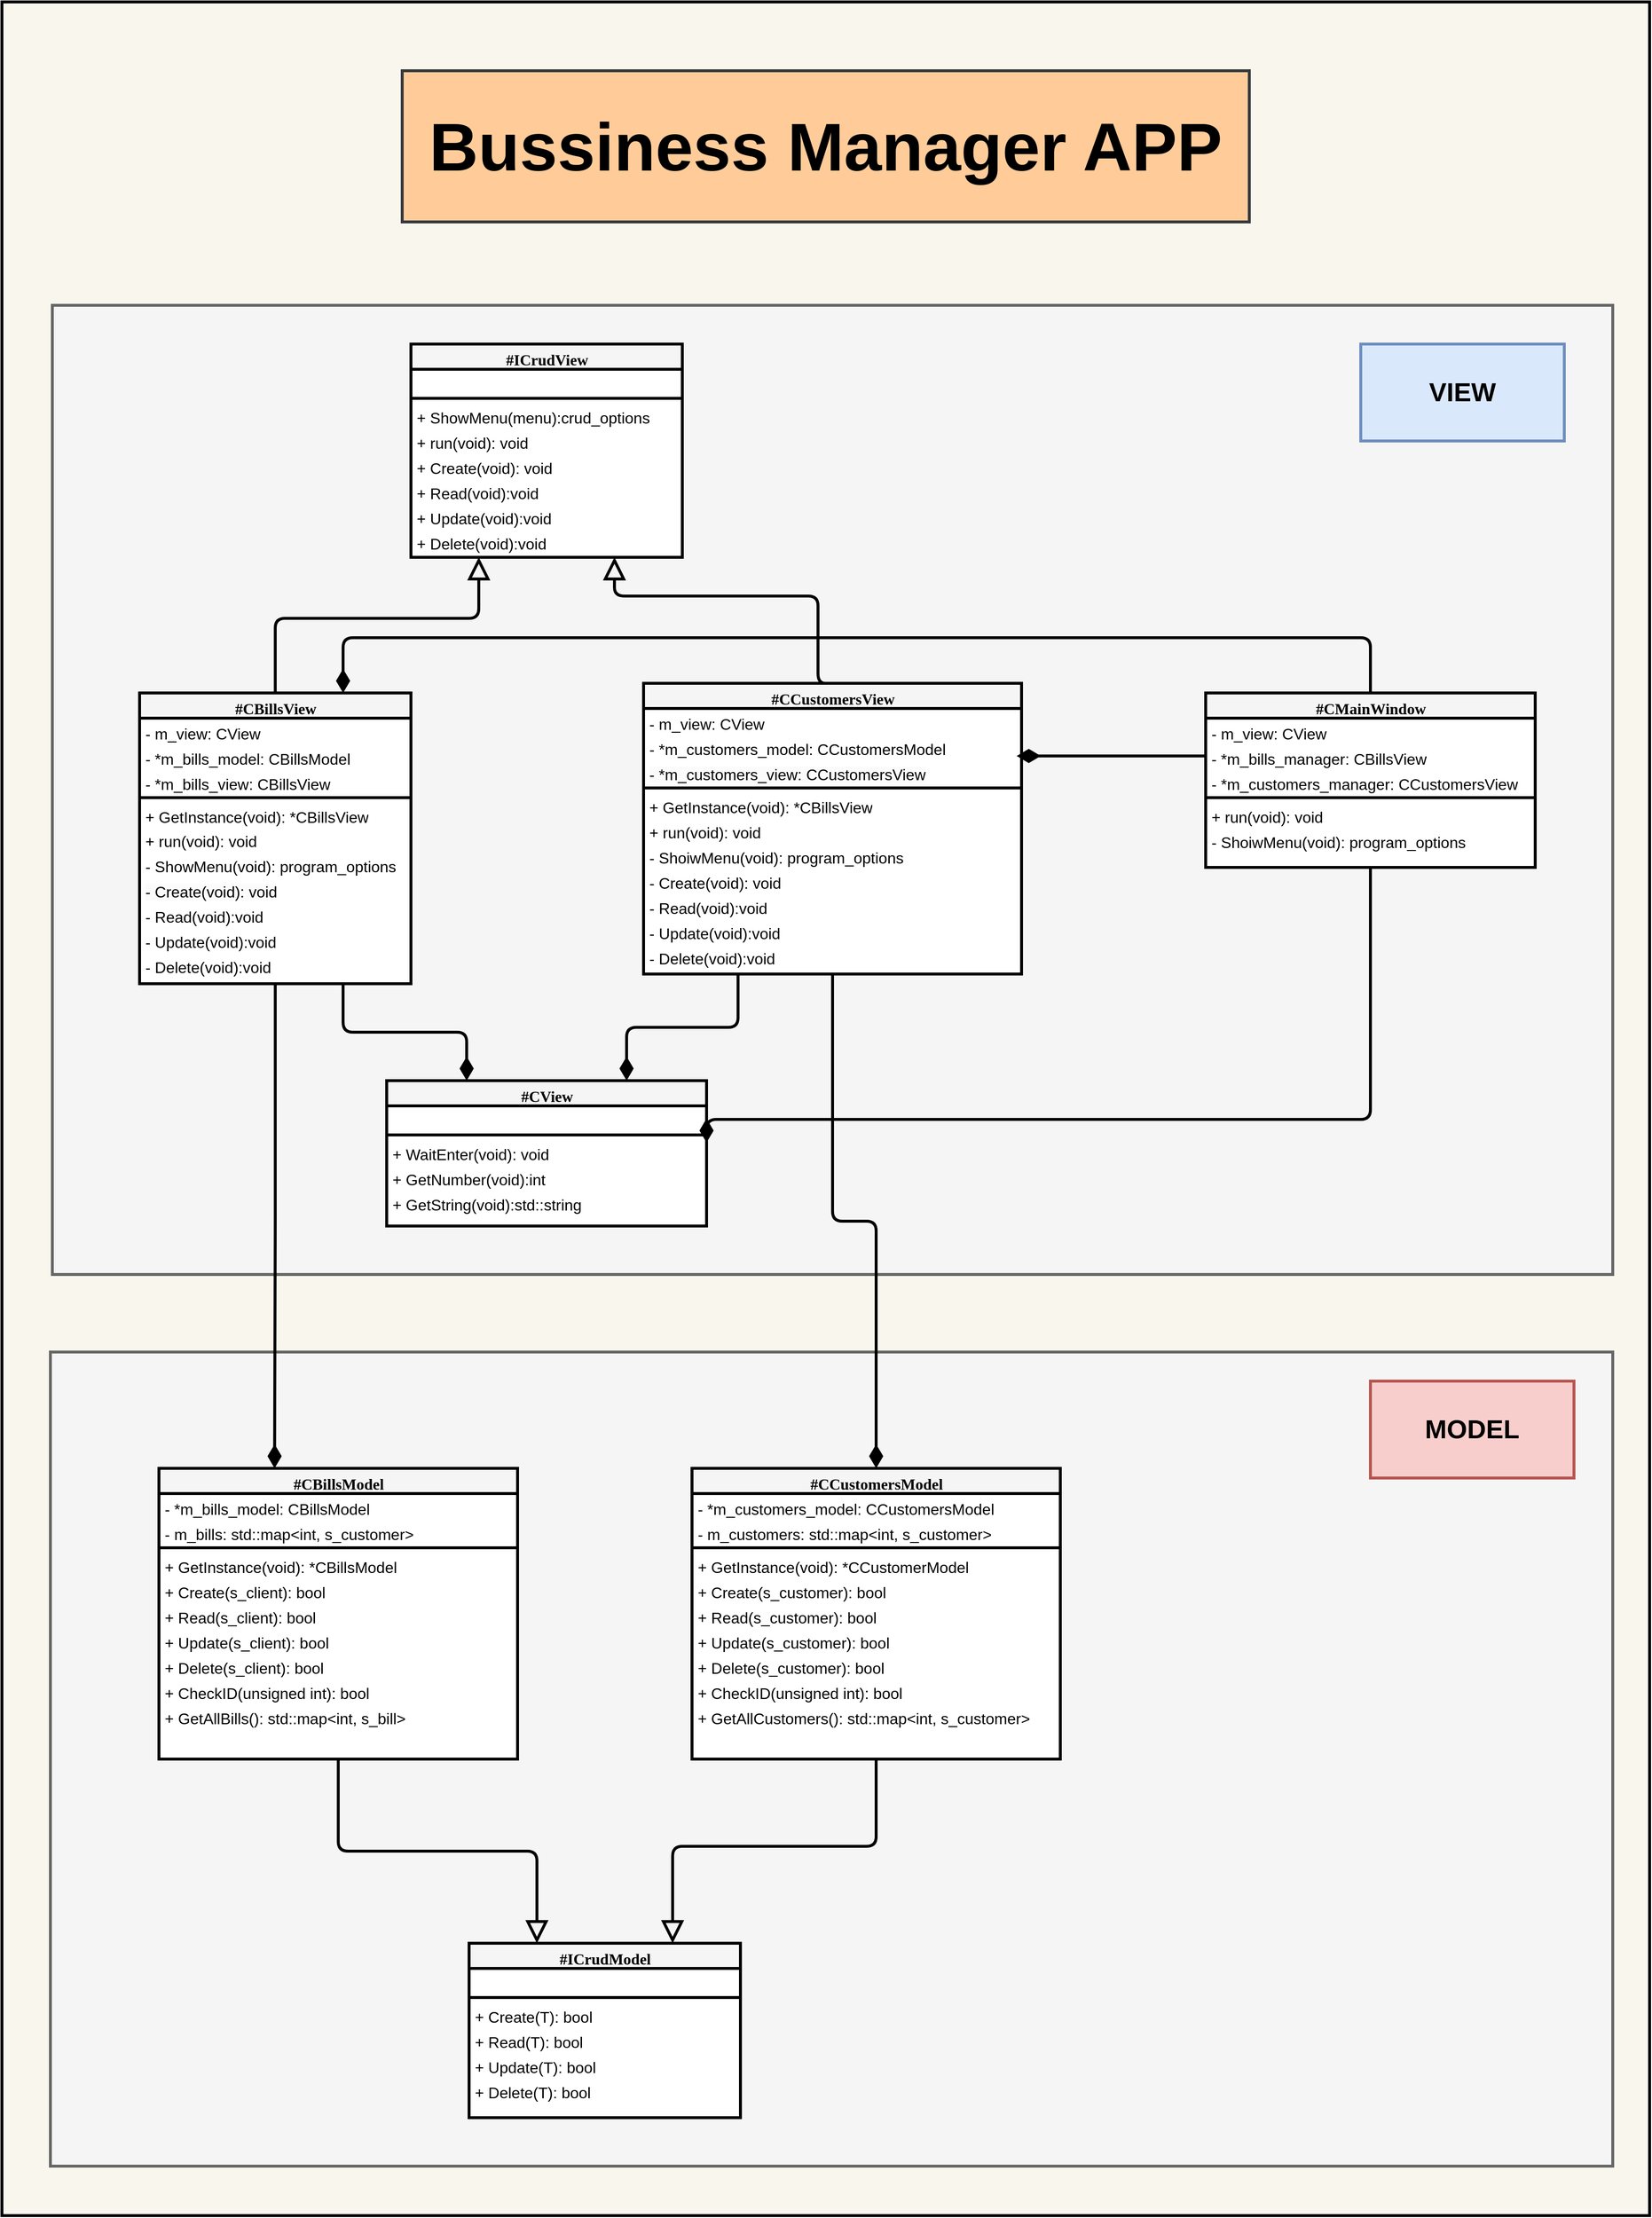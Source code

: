 <mxfile pages="2">
    <diagram name="Architecture" id="6K0AXReSbJ_HPirEyE0G">
        <mxGraphModel dx="1424" dy="1104" grid="0" gridSize="10" guides="1" tooltips="1" connect="1" arrows="1" fold="1" page="1" pageScale="1" pageWidth="4681" pageHeight="3300" math="0" shadow="0">
            <root>
                <mxCell id="0"/>
                <mxCell id="1" parent="0"/>
                <mxCell id="LJ_gjz3D-gw8vqbUaaz8-27" value="" style="rounded=0;whiteSpace=wrap;html=1;fillColor=#f9f7ed;strokeColor=#000000;fontColor=#000000;strokeWidth=3;" parent="1" vertex="1">
                    <mxGeometry x="896" y="639" width="1700" height="2284" as="geometry"/>
                </mxCell>
                <mxCell id="BYd7K8Tnc75dEsX41EL9-32" value="" style="rounded=0;whiteSpace=wrap;html=1;fillColor=#f5f5f5;strokeColor=#666666;fontColor=#333333;strokeWidth=3;" parent="1" vertex="1">
                    <mxGeometry x="948" y="952" width="1610" height="1000" as="geometry"/>
                </mxCell>
                <mxCell id="KKu2NH-gdXR9_a4T1LV--1" value="#CMainWindow" style="swimlane;html=1;fontStyle=1;align=center;verticalAlign=top;childLayout=stackLayout;horizontal=1;startSize=26;horizontalStack=0;resizeParent=1;resizeLast=0;collapsible=1;marginBottom=0;swimlaneFillColor=#ffffff;rounded=0;shadow=0;comic=0;labelBackgroundColor=none;strokeWidth=3;fillColor=none;fontFamily=Verdana;fontSize=16;fontColor=#000000;strokeColor=#000000;" parent="1" vertex="1">
                    <mxGeometry x="2138" y="1352" width="340" height="180" as="geometry">
                        <mxRectangle x="431" y="83" width="130" height="30" as="alternateBounds"/>
                    </mxGeometry>
                </mxCell>
                <mxCell id="KKu2NH-gdXR9_a4T1LV--10" value="- m_view: CView" style="text;html=1;strokeColor=none;fillColor=none;align=left;verticalAlign=top;spacingLeft=4;spacingRight=4;whiteSpace=wrap;overflow=hidden;rotatable=0;points=[[0,0.5],[1,0.5]];portConstraint=eastwest;fontSize=16;fontColor=#000000;strokeWidth=3;" parent="KKu2NH-gdXR9_a4T1LV--1" vertex="1">
                    <mxGeometry y="26" width="340" height="26" as="geometry"/>
                </mxCell>
                <mxCell id="4kUeniKfMLjFkP1XKYYn-2" value="- *m_bills_manager: CBillsView" style="text;html=1;strokeColor=none;fillColor=none;align=left;verticalAlign=top;spacingLeft=4;spacingRight=4;whiteSpace=wrap;overflow=hidden;rotatable=0;points=[[0,0.5],[1,0.5]];portConstraint=eastwest;fontSize=16;fontColor=#000000;strokeWidth=3;" parent="KKu2NH-gdXR9_a4T1LV--1" vertex="1">
                    <mxGeometry y="52" width="340" height="26" as="geometry"/>
                </mxCell>
                <mxCell id="4kUeniKfMLjFkP1XKYYn-1" value="- *m_customers_manager: CCustomersView" style="text;html=1;strokeColor=none;fillColor=none;align=left;verticalAlign=top;spacingLeft=4;spacingRight=4;whiteSpace=wrap;overflow=hidden;rotatable=0;points=[[0,0.5],[1,0.5]];portConstraint=eastwest;fontSize=16;fontColor=#000000;strokeWidth=3;" parent="KKu2NH-gdXR9_a4T1LV--1" vertex="1">
                    <mxGeometry y="78" width="340" height="26" as="geometry"/>
                </mxCell>
                <mxCell id="KKu2NH-gdXR9_a4T1LV--11" value="" style="line;html=1;strokeWidth=3;fillColor=none;align=left;verticalAlign=middle;spacingTop=-1;spacingLeft=3;spacingRight=3;rotatable=0;labelPosition=right;points=[];portConstraint=eastwest;fontSize=16;fontColor=#000000;strokeColor=#000000;" parent="KKu2NH-gdXR9_a4T1LV--1" vertex="1">
                    <mxGeometry y="104" width="340" height="8" as="geometry"/>
                </mxCell>
                <mxCell id="KKu2NH-gdXR9_a4T1LV--12" value="+ run(void): void" style="text;html=1;strokeColor=none;fillColor=none;align=left;verticalAlign=top;spacingLeft=4;spacingRight=4;whiteSpace=wrap;overflow=hidden;rotatable=0;points=[[0,0.5],[1,0.5]];portConstraint=eastwest;fontSize=16;fontColor=#000000;strokeWidth=3;" parent="KKu2NH-gdXR9_a4T1LV--1" vertex="1">
                    <mxGeometry y="112" width="340" height="26" as="geometry"/>
                </mxCell>
                <mxCell id="4kUeniKfMLjFkP1XKYYn-3" value="- ShoiwMenu(void): program_options" style="text;html=1;strokeColor=none;fillColor=none;align=left;verticalAlign=top;spacingLeft=4;spacingRight=4;whiteSpace=wrap;overflow=hidden;rotatable=0;points=[[0,0.5],[1,0.5]];portConstraint=eastwest;fontSize=16;fontColor=#000000;strokeWidth=3;" parent="KKu2NH-gdXR9_a4T1LV--1" vertex="1">
                    <mxGeometry y="138" width="340" height="26" as="geometry"/>
                </mxCell>
                <mxCell id="4kUeniKfMLjFkP1XKYYn-5" value="&lt;font&gt;#CBillsView&lt;/font&gt;" style="swimlane;html=1;fontStyle=1;align=center;verticalAlign=top;childLayout=stackLayout;horizontal=1;startSize=26;horizontalStack=0;resizeParent=1;resizeLast=0;collapsible=1;marginBottom=0;swimlaneFillColor=#ffffff;rounded=0;shadow=0;comic=0;labelBackgroundColor=none;strokeWidth=3;fillColor=none;fontFamily=Verdana;fontSize=16;fontColor=#000000;strokeColor=#000000;" parent="1" vertex="1">
                    <mxGeometry x="1038" y="1352" width="280" height="300" as="geometry">
                        <mxRectangle x="431" y="83" width="130" height="30" as="alternateBounds"/>
                    </mxGeometry>
                </mxCell>
                <mxCell id="4kUeniKfMLjFkP1XKYYn-6" value="&lt;font&gt;- m_view: CView&lt;/font&gt;" style="text;html=1;strokeColor=none;fillColor=none;align=left;verticalAlign=top;spacingLeft=4;spacingRight=4;whiteSpace=wrap;overflow=hidden;rotatable=0;points=[[0,0.5],[1,0.5]];portConstraint=eastwest;fontSize=16;fontColor=#000000;strokeWidth=3;" parent="4kUeniKfMLjFkP1XKYYn-5" vertex="1">
                    <mxGeometry y="26" width="280" height="26" as="geometry"/>
                </mxCell>
                <mxCell id="4kUeniKfMLjFkP1XKYYn-7" value="&lt;font&gt;- *m_bills_model: CBillsModel&lt;/font&gt;" style="text;html=1;strokeColor=none;fillColor=none;align=left;verticalAlign=top;spacingLeft=4;spacingRight=4;whiteSpace=wrap;overflow=hidden;rotatable=0;points=[[0,0.5],[1,0.5]];portConstraint=eastwest;fontSize=16;fontColor=#000000;strokeWidth=3;" parent="4kUeniKfMLjFkP1XKYYn-5" vertex="1">
                    <mxGeometry y="52" width="280" height="26" as="geometry"/>
                </mxCell>
                <mxCell id="LJ_gjz3D-gw8vqbUaaz8-12" value="&lt;font&gt;- *m_bills_view: CBillsView&lt;/font&gt;" style="text;html=1;strokeColor=none;fillColor=none;align=left;verticalAlign=top;spacingLeft=4;spacingRight=4;whiteSpace=wrap;overflow=hidden;rotatable=0;points=[[0,0.5],[1,0.5]];portConstraint=eastwest;fontSize=16;fontColor=#000000;strokeWidth=3;" parent="4kUeniKfMLjFkP1XKYYn-5" vertex="1">
                    <mxGeometry y="78" width="280" height="26" as="geometry"/>
                </mxCell>
                <mxCell id="4kUeniKfMLjFkP1XKYYn-9" value="" style="line;html=1;strokeWidth=3;fillColor=none;align=left;verticalAlign=middle;spacingTop=-1;spacingLeft=3;spacingRight=3;rotatable=0;labelPosition=right;points=[];portConstraint=eastwest;fontSize=16;fontColor=#000000;strokeColor=#000000;" parent="4kUeniKfMLjFkP1XKYYn-5" vertex="1">
                    <mxGeometry y="104" width="280" height="8" as="geometry"/>
                </mxCell>
                <mxCell id="LJ_gjz3D-gw8vqbUaaz8-6" value="&lt;font&gt;+ GetInstance(void): *CBillsView&lt;/font&gt;" style="text;html=1;strokeColor=none;fillColor=none;align=left;verticalAlign=top;spacingLeft=4;spacingRight=4;whiteSpace=wrap;overflow=hidden;rotatable=0;points=[[0,0.5],[1,0.5]];portConstraint=eastwest;fontSize=16;fontColor=#000000;strokeWidth=3;" parent="4kUeniKfMLjFkP1XKYYn-5" vertex="1">
                    <mxGeometry y="112" width="280" height="25" as="geometry"/>
                </mxCell>
                <mxCell id="4kUeniKfMLjFkP1XKYYn-10" value="&lt;font&gt;+ run(void): void&lt;/font&gt;" style="text;html=1;strokeColor=none;fillColor=none;align=left;verticalAlign=top;spacingLeft=4;spacingRight=4;whiteSpace=wrap;overflow=hidden;rotatable=0;points=[[0,0.5],[1,0.5]];portConstraint=eastwest;fontSize=16;fontColor=#000000;strokeWidth=3;" parent="4kUeniKfMLjFkP1XKYYn-5" vertex="1">
                    <mxGeometry y="137" width="280" height="26" as="geometry"/>
                </mxCell>
                <mxCell id="4kUeniKfMLjFkP1XKYYn-11" value="&lt;font&gt;- ShowMenu(void): program_options&lt;/font&gt;" style="text;html=1;strokeColor=none;fillColor=none;align=left;verticalAlign=top;spacingLeft=4;spacingRight=4;whiteSpace=wrap;overflow=hidden;rotatable=0;points=[[0,0.5],[1,0.5]];portConstraint=eastwest;fontSize=16;fontColor=#000000;strokeWidth=3;" parent="4kUeniKfMLjFkP1XKYYn-5" vertex="1">
                    <mxGeometry y="163" width="280" height="26" as="geometry"/>
                </mxCell>
                <mxCell id="LJ_gjz3D-gw8vqbUaaz8-1" value="&lt;span style=&quot;font-family: Helvetica; font-size: 16px; font-style: normal; font-variant-ligatures: normal; font-variant-caps: normal; font-weight: 400; letter-spacing: normal; orphans: 2; text-align: left; text-indent: 0px; text-transform: none; widows: 2; word-spacing: 0px; -webkit-text-stroke-width: 0px; background-color: rgb(251, 251, 251); text-decoration-thickness: initial; text-decoration-style: initial; text-decoration-color: initial; float: none; display: inline !important;&quot;&gt;- Create(void): void&lt;/span&gt;" style="text;html=1;strokeColor=none;fillColor=none;align=left;verticalAlign=top;spacingLeft=4;spacingRight=4;whiteSpace=wrap;overflow=hidden;rotatable=0;points=[[0,0.5],[1,0.5]];portConstraint=eastwest;fontSize=16;fontColor=#000000;strokeWidth=3;" parent="4kUeniKfMLjFkP1XKYYn-5" vertex="1">
                    <mxGeometry y="189" width="280" height="26" as="geometry"/>
                </mxCell>
                <mxCell id="LJ_gjz3D-gw8vqbUaaz8-5" value="&lt;font&gt;- Read(void):void&lt;/font&gt;" style="text;html=1;strokeColor=none;fillColor=none;align=left;verticalAlign=top;spacingLeft=4;spacingRight=4;whiteSpace=wrap;overflow=hidden;rotatable=0;points=[[0,0.5],[1,0.5]];portConstraint=eastwest;fontSize=16;fontColor=#000000;strokeWidth=3;" parent="4kUeniKfMLjFkP1XKYYn-5" vertex="1">
                    <mxGeometry y="215" width="280" height="26" as="geometry"/>
                </mxCell>
                <mxCell id="LJ_gjz3D-gw8vqbUaaz8-4" value="&lt;font&gt;- Update(void):void&lt;/font&gt;" style="text;html=1;strokeColor=none;fillColor=none;align=left;verticalAlign=top;spacingLeft=4;spacingRight=4;whiteSpace=wrap;overflow=hidden;rotatable=0;points=[[0,0.5],[1,0.5]];portConstraint=eastwest;fontSize=16;fontColor=#000000;strokeWidth=3;" parent="4kUeniKfMLjFkP1XKYYn-5" vertex="1">
                    <mxGeometry y="241" width="280" height="26" as="geometry"/>
                </mxCell>
                <mxCell id="LJ_gjz3D-gw8vqbUaaz8-3" value="&lt;font&gt;- Delete(void):void&lt;/font&gt;" style="text;html=1;strokeColor=none;fillColor=none;align=left;verticalAlign=top;spacingLeft=4;spacingRight=4;whiteSpace=wrap;overflow=hidden;rotatable=0;points=[[0,0.5],[1,0.5]];portConstraint=eastwest;fontSize=16;fontColor=#000000;strokeWidth=3;" parent="4kUeniKfMLjFkP1XKYYn-5" vertex="1">
                    <mxGeometry y="267" width="280" height="26" as="geometry"/>
                </mxCell>
                <mxCell id="4kUeniKfMLjFkP1XKYYn-12" value="&lt;font&gt;#CCustomersView&lt;/font&gt;" style="swimlane;html=1;fontStyle=1;align=center;verticalAlign=top;childLayout=stackLayout;horizontal=1;startSize=26;horizontalStack=0;resizeParent=1;resizeLast=0;collapsible=1;marginBottom=0;swimlaneFillColor=#ffffff;rounded=0;shadow=0;comic=0;labelBackgroundColor=none;strokeWidth=3;fillColor=none;fontFamily=Verdana;fontSize=16;fontColor=#000000;strokeColor=#000000;" parent="1" vertex="1">
                    <mxGeometry x="1558" y="1342" width="390" height="300" as="geometry">
                        <mxRectangle x="431" y="83" width="130" height="30" as="alternateBounds"/>
                    </mxGeometry>
                </mxCell>
                <mxCell id="4kUeniKfMLjFkP1XKYYn-13" value="&lt;font&gt;- m_view: CView&lt;/font&gt;" style="text;html=1;strokeColor=none;fillColor=none;align=left;verticalAlign=top;spacingLeft=4;spacingRight=4;whiteSpace=wrap;overflow=hidden;rotatable=0;points=[[0,0.5],[1,0.5]];portConstraint=eastwest;fontSize=16;fontColor=#000000;strokeWidth=3;" parent="4kUeniKfMLjFkP1XKYYn-12" vertex="1">
                    <mxGeometry y="26" width="390" height="26" as="geometry"/>
                </mxCell>
                <mxCell id="4kUeniKfMLjFkP1XKYYn-15" value="&lt;font&gt;- *m_customers_model: CCustomersModel&lt;/font&gt;" style="text;html=1;strokeColor=none;fillColor=none;align=left;verticalAlign=top;spacingLeft=4;spacingRight=4;whiteSpace=wrap;overflow=hidden;rotatable=0;points=[[0,0.5],[1,0.5]];portConstraint=eastwest;fontSize=16;fontColor=#000000;strokeWidth=3;" parent="4kUeniKfMLjFkP1XKYYn-12" vertex="1">
                    <mxGeometry y="52" width="390" height="26" as="geometry"/>
                </mxCell>
                <mxCell id="LJ_gjz3D-gw8vqbUaaz8-13" value="&lt;span style=&quot;font-family: Helvetica; font-size: 16px; font-style: normal; font-variant-ligatures: normal; font-variant-caps: normal; font-weight: 400; letter-spacing: normal; orphans: 2; text-align: left; text-indent: 0px; text-transform: none; widows: 2; word-spacing: 0px; -webkit-text-stroke-width: 0px; background-color: rgb(251, 251, 251); text-decoration-thickness: initial; text-decoration-style: initial; text-decoration-color: initial; float: none; display: inline !important;&quot;&gt;- *m_customers_view: CCustomersView&lt;/span&gt;" style="text;html=1;strokeColor=none;fillColor=none;align=left;verticalAlign=top;spacingLeft=4;spacingRight=4;whiteSpace=wrap;overflow=hidden;rotatable=0;points=[[0,0.5],[1,0.5]];portConstraint=eastwest;fontSize=16;fontColor=#000000;strokeWidth=3;" parent="4kUeniKfMLjFkP1XKYYn-12" vertex="1">
                    <mxGeometry y="78" width="390" height="26" as="geometry"/>
                </mxCell>
                <mxCell id="4kUeniKfMLjFkP1XKYYn-16" value="" style="line;html=1;strokeWidth=3;fillColor=none;align=left;verticalAlign=middle;spacingTop=-1;spacingLeft=3;spacingRight=3;rotatable=0;labelPosition=right;points=[];portConstraint=eastwest;fontSize=16;fontColor=#000000;strokeColor=#000000;" parent="4kUeniKfMLjFkP1XKYYn-12" vertex="1">
                    <mxGeometry y="104" width="390" height="8" as="geometry"/>
                </mxCell>
                <mxCell id="LJ_gjz3D-gw8vqbUaaz8-7" value="&lt;font&gt;+ GetInstance(void): *CBillsView&lt;/font&gt;" style="text;html=1;strokeColor=none;fillColor=none;align=left;verticalAlign=top;spacingLeft=4;spacingRight=4;whiteSpace=wrap;overflow=hidden;rotatable=0;points=[[0,0.5],[1,0.5]];portConstraint=eastwest;fontSize=16;fontColor=#000000;strokeWidth=3;" parent="4kUeniKfMLjFkP1XKYYn-12" vertex="1">
                    <mxGeometry y="112" width="390" height="26" as="geometry"/>
                </mxCell>
                <mxCell id="4kUeniKfMLjFkP1XKYYn-17" value="&lt;font&gt;+ run(void): void&lt;/font&gt;" style="text;html=1;strokeColor=none;fillColor=none;align=left;verticalAlign=top;spacingLeft=4;spacingRight=4;whiteSpace=wrap;overflow=hidden;rotatable=0;points=[[0,0.5],[1,0.5]];portConstraint=eastwest;fontSize=16;fontColor=#000000;strokeWidth=3;" parent="4kUeniKfMLjFkP1XKYYn-12" vertex="1">
                    <mxGeometry y="138" width="390" height="26" as="geometry"/>
                </mxCell>
                <mxCell id="4kUeniKfMLjFkP1XKYYn-18" value="&lt;font&gt;- ShoiwMenu(void): program_options&lt;/font&gt;" style="text;html=1;strokeColor=none;fillColor=none;align=left;verticalAlign=top;spacingLeft=4;spacingRight=4;whiteSpace=wrap;overflow=hidden;rotatable=0;points=[[0,0.5],[1,0.5]];portConstraint=eastwest;fontSize=16;fontColor=#000000;strokeWidth=3;" parent="4kUeniKfMLjFkP1XKYYn-12" vertex="1">
                    <mxGeometry y="164" width="390" height="26" as="geometry"/>
                </mxCell>
                <mxCell id="LJ_gjz3D-gw8vqbUaaz8-10" value="&lt;font&gt;- Create(void): void&lt;/font&gt;" style="text;html=1;strokeColor=none;fillColor=none;align=left;verticalAlign=top;spacingLeft=4;spacingRight=4;whiteSpace=wrap;overflow=hidden;rotatable=0;points=[[0,0.5],[1,0.5]];portConstraint=eastwest;fontSize=16;fontColor=#000000;strokeWidth=3;" parent="4kUeniKfMLjFkP1XKYYn-12" vertex="1">
                    <mxGeometry y="190" width="390" height="26" as="geometry"/>
                </mxCell>
                <mxCell id="LJ_gjz3D-gw8vqbUaaz8-9" value="&lt;font&gt;- Read(void):void&lt;/font&gt;" style="text;html=1;strokeColor=none;fillColor=none;align=left;verticalAlign=top;spacingLeft=4;spacingRight=4;whiteSpace=wrap;overflow=hidden;rotatable=0;points=[[0,0.5],[1,0.5]];portConstraint=eastwest;fontSize=16;fontColor=#000000;strokeWidth=3;" parent="4kUeniKfMLjFkP1XKYYn-12" vertex="1">
                    <mxGeometry y="216" width="390" height="26" as="geometry"/>
                </mxCell>
                <mxCell id="LJ_gjz3D-gw8vqbUaaz8-8" value="&lt;font&gt;- Update(void):void&lt;/font&gt;" style="text;html=1;strokeColor=none;fillColor=none;align=left;verticalAlign=top;spacingLeft=4;spacingRight=4;whiteSpace=wrap;overflow=hidden;rotatable=0;points=[[0,0.5],[1,0.5]];portConstraint=eastwest;fontSize=16;fontColor=#000000;strokeWidth=3;" parent="4kUeniKfMLjFkP1XKYYn-12" vertex="1">
                    <mxGeometry y="242" width="390" height="26" as="geometry"/>
                </mxCell>
                <mxCell id="LJ_gjz3D-gw8vqbUaaz8-11" value="&lt;font&gt;- Delete(void):void&lt;/font&gt;" style="text;html=1;strokeColor=none;fillColor=none;align=left;verticalAlign=top;spacingLeft=4;spacingRight=4;whiteSpace=wrap;overflow=hidden;rotatable=0;points=[[0,0.5],[1,0.5]];portConstraint=eastwest;fontSize=16;fontColor=#000000;strokeWidth=3;" parent="4kUeniKfMLjFkP1XKYYn-12" vertex="1">
                    <mxGeometry y="268" width="390" height="26" as="geometry"/>
                </mxCell>
                <mxCell id="4kUeniKfMLjFkP1XKYYn-26" value="&lt;font style=&quot;font-size: 16px;&quot;&gt;#ICrudView&lt;/font&gt;" style="swimlane;html=1;fontStyle=1;align=center;verticalAlign=top;childLayout=stackLayout;horizontal=1;startSize=26;horizontalStack=0;resizeParent=1;resizeLast=0;collapsible=1;marginBottom=0;swimlaneFillColor=#ffffff;rounded=0;shadow=0;comic=0;labelBackgroundColor=none;strokeWidth=3;fillColor=none;fontFamily=Verdana;fontSize=12;fontColor=#000000;strokeColor=#000000;" parent="1" vertex="1">
                    <mxGeometry x="1318" y="992" width="280" height="220" as="geometry">
                        <mxRectangle x="431" y="83" width="130" height="30" as="alternateBounds"/>
                    </mxGeometry>
                </mxCell>
                <mxCell id="4kUeniKfMLjFkP1XKYYn-27" value="&amp;nbsp; &amp;nbsp;&amp;nbsp;" style="text;html=1;strokeColor=none;fillColor=none;align=left;verticalAlign=top;spacingLeft=4;spacingRight=4;whiteSpace=wrap;overflow=hidden;rotatable=0;points=[[0,0.5],[1,0.5]];portConstraint=eastwest;fontSize=16;fontColor=#000000;strokeWidth=3;" parent="4kUeniKfMLjFkP1XKYYn-26" vertex="1">
                    <mxGeometry y="26" width="280" height="26" as="geometry"/>
                </mxCell>
                <mxCell id="4kUeniKfMLjFkP1XKYYn-28" value="" style="line;html=1;strokeWidth=3;fillColor=none;align=left;verticalAlign=middle;spacingTop=-1;spacingLeft=3;spacingRight=3;rotatable=0;labelPosition=right;points=[];portConstraint=eastwest;fontSize=16;fontColor=#000000;strokeColor=#000000;" parent="4kUeniKfMLjFkP1XKYYn-26" vertex="1">
                    <mxGeometry y="52" width="280" height="8" as="geometry"/>
                </mxCell>
                <mxCell id="4kUeniKfMLjFkP1XKYYn-34" value="&lt;font&gt;+ ShowMenu(menu):crud_options&lt;/font&gt;" style="text;html=1;strokeColor=none;fillColor=none;align=left;verticalAlign=top;spacingLeft=4;spacingRight=4;whiteSpace=wrap;overflow=hidden;rotatable=0;points=[[0,0.5],[1,0.5]];portConstraint=eastwest;fontSize=16;fontColor=#000000;strokeWidth=3;" parent="4kUeniKfMLjFkP1XKYYn-26" vertex="1">
                    <mxGeometry y="60" width="280" height="26" as="geometry"/>
                </mxCell>
                <mxCell id="4kUeniKfMLjFkP1XKYYn-33" value="+ run(void): void" style="text;html=1;strokeColor=none;fillColor=none;align=left;verticalAlign=top;spacingLeft=4;spacingRight=4;whiteSpace=wrap;overflow=hidden;rotatable=0;points=[[0,0.5],[1,0.5]];portConstraint=eastwest;fontSize=16;fontColor=#000000;strokeWidth=3;" parent="4kUeniKfMLjFkP1XKYYn-26" vertex="1">
                    <mxGeometry y="86" width="280" height="26" as="geometry"/>
                </mxCell>
                <mxCell id="4kUeniKfMLjFkP1XKYYn-29" value="+ Create(void): void" style="text;html=1;strokeColor=none;fillColor=none;align=left;verticalAlign=top;spacingLeft=4;spacingRight=4;whiteSpace=wrap;overflow=hidden;rotatable=0;points=[[0,0.5],[1,0.5]];portConstraint=eastwest;fontSize=16;fontColor=#000000;strokeWidth=3;" parent="4kUeniKfMLjFkP1XKYYn-26" vertex="1">
                    <mxGeometry y="112" width="280" height="26" as="geometry"/>
                </mxCell>
                <mxCell id="4kUeniKfMLjFkP1XKYYn-30" value="+ Read(void):void" style="text;html=1;strokeColor=none;fillColor=none;align=left;verticalAlign=top;spacingLeft=4;spacingRight=4;whiteSpace=wrap;overflow=hidden;rotatable=0;points=[[0,0.5],[1,0.5]];portConstraint=eastwest;fontSize=16;fontColor=#000000;strokeWidth=3;" parent="4kUeniKfMLjFkP1XKYYn-26" vertex="1">
                    <mxGeometry y="138" width="280" height="26" as="geometry"/>
                </mxCell>
                <mxCell id="4kUeniKfMLjFkP1XKYYn-31" value="+ Update(void):void" style="text;html=1;strokeColor=none;fillColor=none;align=left;verticalAlign=top;spacingLeft=4;spacingRight=4;whiteSpace=wrap;overflow=hidden;rotatable=0;points=[[0,0.5],[1,0.5]];portConstraint=eastwest;fontSize=16;fontColor=#000000;strokeWidth=3;" parent="4kUeniKfMLjFkP1XKYYn-26" vertex="1">
                    <mxGeometry y="164" width="280" height="26" as="geometry"/>
                </mxCell>
                <mxCell id="4kUeniKfMLjFkP1XKYYn-32" value="+ Delete(void):void" style="text;html=1;strokeColor=none;fillColor=none;align=left;verticalAlign=top;spacingLeft=4;spacingRight=4;whiteSpace=wrap;overflow=hidden;rotatable=0;points=[[0,0.5],[1,0.5]];portConstraint=eastwest;fontSize=16;fontColor=#000000;strokeWidth=3;" parent="4kUeniKfMLjFkP1XKYYn-26" vertex="1">
                    <mxGeometry y="190" width="280" height="26" as="geometry"/>
                </mxCell>
                <mxCell id="BYd7K8Tnc75dEsX41EL9-31" value="" style="rounded=0;whiteSpace=wrap;html=1;fillColor=#f5f5f5;fontColor=#000000;strokeColor=#666666;fontSize=16;strokeWidth=3;" parent="1" vertex="1">
                    <mxGeometry x="946" y="2032" width="1612" height="840" as="geometry"/>
                </mxCell>
                <mxCell id="4kUeniKfMLjFkP1XKYYn-82" style="edgeStyle=orthogonalEdgeStyle;html=1;labelBackgroundColor=none;startFill=0;startSize=8;endArrow=block;endFill=0;endSize=16;fontFamily=Verdana;fontSize=16;entryX=0.25;entryY=1;entryDx=0;entryDy=0;exitX=0.5;exitY=0;exitDx=0;exitDy=0;fontColor=#000000;strokeColor=#000000;strokeWidth=3;" parent="1" source="4kUeniKfMLjFkP1XKYYn-5" target="4kUeniKfMLjFkP1XKYYn-26" edge="1">
                    <mxGeometry relative="1" as="geometry">
                        <Array as="points">
                            <mxPoint x="1178" y="1275"/>
                            <mxPoint x="1388" y="1275"/>
                        </Array>
                        <mxPoint x="1178" y="1342" as="sourcePoint"/>
                        <mxPoint x="1397" y="1232" as="targetPoint"/>
                    </mxGeometry>
                </mxCell>
                <mxCell id="4kUeniKfMLjFkP1XKYYn-83" style="edgeStyle=orthogonalEdgeStyle;html=1;labelBackgroundColor=none;startFill=0;startSize=8;endArrow=block;endFill=0;endSize=16;fontFamily=Verdana;fontSize=16;exitX=0.5;exitY=0;exitDx=0;exitDy=0;entryX=0.75;entryY=1;entryDx=0;entryDy=0;fontColor=#000000;strokeColor=#000000;strokeWidth=3;" parent="1" source="4kUeniKfMLjFkP1XKYYn-12" target="4kUeniKfMLjFkP1XKYYn-26" edge="1">
                    <mxGeometry relative="1" as="geometry">
                        <Array as="points">
                            <mxPoint x="1738" y="1252"/>
                            <mxPoint x="1528" y="1252"/>
                        </Array>
                        <mxPoint x="1742" y="1332" as="sourcePoint"/>
                        <mxPoint x="1518" y="1212" as="targetPoint"/>
                    </mxGeometry>
                </mxCell>
                <mxCell id="BYd7K8Tnc75dEsX41EL9-8" value="#CBillsModel" style="swimlane;html=1;fontStyle=1;align=center;verticalAlign=top;childLayout=stackLayout;horizontal=1;startSize=26;horizontalStack=0;resizeParent=1;resizeLast=0;collapsible=1;marginBottom=0;swimlaneFillColor=#ffffff;rounded=0;shadow=0;comic=0;labelBackgroundColor=none;strokeWidth=3;fillColor=none;fontFamily=Verdana;fontSize=16;fontColor=#000000;strokeColor=#000000;" parent="1" vertex="1">
                    <mxGeometry x="1058" y="2152" width="370" height="300" as="geometry">
                        <mxRectangle x="431" y="83" width="130" height="30" as="alternateBounds"/>
                    </mxGeometry>
                </mxCell>
                <mxCell id="BYd7K8Tnc75dEsX41EL9-10" value="- *m_bills_model: CBillsModel" style="text;html=1;strokeColor=none;fillColor=none;align=left;verticalAlign=top;spacingLeft=4;spacingRight=4;whiteSpace=wrap;overflow=hidden;rotatable=0;points=[[0,0.5],[1,0.5]];portConstraint=eastwest;fontSize=16;fontColor=#000000;strokeWidth=3;" parent="BYd7K8Tnc75dEsX41EL9-8" vertex="1">
                    <mxGeometry y="26" width="370" height="26" as="geometry"/>
                </mxCell>
                <mxCell id="BYd7K8Tnc75dEsX41EL9-11" value="- m_bills: std::map&amp;lt;int, s_customer&amp;gt;" style="text;html=1;strokeColor=none;fillColor=none;align=left;verticalAlign=top;spacingLeft=4;spacingRight=4;whiteSpace=wrap;overflow=hidden;rotatable=0;points=[[0,0.5],[1,0.5]];portConstraint=eastwest;fontSize=16;fontColor=#000000;strokeWidth=3;" parent="BYd7K8Tnc75dEsX41EL9-8" vertex="1">
                    <mxGeometry y="52" width="370" height="26" as="geometry"/>
                </mxCell>
                <mxCell id="BYd7K8Tnc75dEsX41EL9-12" value="" style="line;html=1;strokeWidth=3;fillColor=none;align=left;verticalAlign=middle;spacingTop=-1;spacingLeft=3;spacingRight=3;rotatable=0;labelPosition=right;points=[];portConstraint=eastwest;fontSize=16;fontColor=#000000;strokeColor=#000000;" parent="BYd7K8Tnc75dEsX41EL9-8" vertex="1">
                    <mxGeometry y="78" width="370" height="8" as="geometry"/>
                </mxCell>
                <mxCell id="LJ_gjz3D-gw8vqbUaaz8-19" value="+ GetInstance(void): *CBillsModel" style="text;html=1;strokeColor=none;fillColor=none;align=left;verticalAlign=top;spacingLeft=4;spacingRight=4;whiteSpace=wrap;overflow=hidden;rotatable=0;points=[[0,0.5],[1,0.5]];portConstraint=eastwest;fontSize=16;fontColor=#000000;strokeWidth=3;" parent="BYd7K8Tnc75dEsX41EL9-8" vertex="1">
                    <mxGeometry y="86" width="370" height="26" as="geometry"/>
                </mxCell>
                <mxCell id="BYd7K8Tnc75dEsX41EL9-13" value="+ Create(s_client): bool" style="text;html=1;strokeColor=none;fillColor=none;align=left;verticalAlign=top;spacingLeft=4;spacingRight=4;whiteSpace=wrap;overflow=hidden;rotatable=0;points=[[0,0.5],[1,0.5]];portConstraint=eastwest;fontSize=16;fontColor=#000000;strokeWidth=3;" parent="BYd7K8Tnc75dEsX41EL9-8" vertex="1">
                    <mxGeometry y="112" width="370" height="26" as="geometry"/>
                </mxCell>
                <mxCell id="BYd7K8Tnc75dEsX41EL9-14" value="+ Read(s_client): bool" style="text;html=1;strokeColor=none;fillColor=none;align=left;verticalAlign=top;spacingLeft=4;spacingRight=4;whiteSpace=wrap;overflow=hidden;rotatable=0;points=[[0,0.5],[1,0.5]];portConstraint=eastwest;fontSize=16;fontColor=#000000;strokeWidth=3;" parent="BYd7K8Tnc75dEsX41EL9-8" vertex="1">
                    <mxGeometry y="138" width="370" height="26" as="geometry"/>
                </mxCell>
                <mxCell id="LJ_gjz3D-gw8vqbUaaz8-16" value="+ Update(s_client): bool" style="text;html=1;strokeColor=none;fillColor=none;align=left;verticalAlign=top;spacingLeft=4;spacingRight=4;whiteSpace=wrap;overflow=hidden;rotatable=0;points=[[0,0.5],[1,0.5]];portConstraint=eastwest;fontSize=16;fontColor=#000000;strokeWidth=3;" parent="BYd7K8Tnc75dEsX41EL9-8" vertex="1">
                    <mxGeometry y="164" width="370" height="26" as="geometry"/>
                </mxCell>
                <mxCell id="LJ_gjz3D-gw8vqbUaaz8-15" value="+ Delete(s_client): bool" style="text;html=1;strokeColor=none;fillColor=none;align=left;verticalAlign=top;spacingLeft=4;spacingRight=4;whiteSpace=wrap;overflow=hidden;rotatable=0;points=[[0,0.5],[1,0.5]];portConstraint=eastwest;fontSize=16;fontColor=#000000;strokeWidth=3;" parent="BYd7K8Tnc75dEsX41EL9-8" vertex="1">
                    <mxGeometry y="190" width="370" height="26" as="geometry"/>
                </mxCell>
                <mxCell id="LJ_gjz3D-gw8vqbUaaz8-18" value="+ CheckID(unsigned int): bool" style="text;html=1;strokeColor=none;fillColor=none;align=left;verticalAlign=top;spacingLeft=4;spacingRight=4;whiteSpace=wrap;overflow=hidden;rotatable=0;points=[[0,0.5],[1,0.5]];portConstraint=eastwest;fontSize=16;fontColor=#000000;strokeWidth=3;" parent="BYd7K8Tnc75dEsX41EL9-8" vertex="1">
                    <mxGeometry y="216" width="370" height="26" as="geometry"/>
                </mxCell>
                <mxCell id="LJ_gjz3D-gw8vqbUaaz8-17" value="+ GetAllBills(): std::map&amp;lt;int, s_bill&amp;gt;" style="text;html=1;strokeColor=none;fillColor=none;align=left;verticalAlign=top;spacingLeft=4;spacingRight=4;whiteSpace=wrap;overflow=hidden;rotatable=0;points=[[0,0.5],[1,0.5]];portConstraint=eastwest;fontSize=16;fontColor=#000000;strokeWidth=3;" parent="BYd7K8Tnc75dEsX41EL9-8" vertex="1">
                    <mxGeometry y="242" width="370" height="26" as="geometry"/>
                </mxCell>
                <mxCell id="BYd7K8Tnc75dEsX41EL9-15" value="#CCustomersModel" style="swimlane;html=1;fontStyle=1;align=center;verticalAlign=top;childLayout=stackLayout;horizontal=1;startSize=26;horizontalStack=0;resizeParent=1;resizeLast=0;collapsible=1;marginBottom=0;swimlaneFillColor=#ffffff;rounded=0;shadow=0;comic=0;labelBackgroundColor=none;strokeWidth=3;fillColor=none;fontFamily=Verdana;fontSize=16;fontColor=#000000;strokeColor=#000000;" parent="1" vertex="1">
                    <mxGeometry x="1608" y="2152" width="380" height="300" as="geometry">
                        <mxRectangle x="431" y="83" width="130" height="30" as="alternateBounds"/>
                    </mxGeometry>
                </mxCell>
                <mxCell id="BYd7K8Tnc75dEsX41EL9-16" value="- *m_customers_model: CCustomersModel" style="text;html=1;strokeColor=none;fillColor=none;align=left;verticalAlign=top;spacingLeft=4;spacingRight=4;whiteSpace=wrap;overflow=hidden;rotatable=0;points=[[0,0.5],[1,0.5]];portConstraint=eastwest;fontSize=16;fontColor=#000000;strokeWidth=3;" parent="BYd7K8Tnc75dEsX41EL9-15" vertex="1">
                    <mxGeometry y="26" width="380" height="26" as="geometry"/>
                </mxCell>
                <mxCell id="BYd7K8Tnc75dEsX41EL9-18" value="- m_customers: std::map&amp;lt;int, s_customer&amp;gt;" style="text;html=1;strokeColor=none;fillColor=none;align=left;verticalAlign=top;spacingLeft=4;spacingRight=4;whiteSpace=wrap;overflow=hidden;rotatable=0;points=[[0,0.5],[1,0.5]];portConstraint=eastwest;fontSize=16;fontColor=#000000;strokeWidth=3;" parent="BYd7K8Tnc75dEsX41EL9-15" vertex="1">
                    <mxGeometry y="52" width="380" height="26" as="geometry"/>
                </mxCell>
                <mxCell id="BYd7K8Tnc75dEsX41EL9-19" value="" style="line;html=1;strokeWidth=3;fillColor=none;align=left;verticalAlign=middle;spacingTop=-1;spacingLeft=3;spacingRight=3;rotatable=0;labelPosition=right;points=[];portConstraint=eastwest;fontSize=16;fontColor=#000000;strokeColor=#000000;" parent="BYd7K8Tnc75dEsX41EL9-15" vertex="1">
                    <mxGeometry y="78" width="380" height="8" as="geometry"/>
                </mxCell>
                <mxCell id="LJ_gjz3D-gw8vqbUaaz8-25" value="+ GetInstance(void): *CCustomerModel" style="text;html=1;strokeColor=none;fillColor=none;align=left;verticalAlign=top;spacingLeft=4;spacingRight=4;whiteSpace=wrap;overflow=hidden;rotatable=0;points=[[0,0.5],[1,0.5]];portConstraint=eastwest;fontSize=16;fontColor=#000000;strokeWidth=3;" parent="BYd7K8Tnc75dEsX41EL9-15" vertex="1">
                    <mxGeometry y="86" width="380" height="26" as="geometry"/>
                </mxCell>
                <mxCell id="BYd7K8Tnc75dEsX41EL9-20" value="+ Create(s_customer): bool" style="text;html=1;strokeColor=none;fillColor=none;align=left;verticalAlign=top;spacingLeft=4;spacingRight=4;whiteSpace=wrap;overflow=hidden;rotatable=0;points=[[0,0.5],[1,0.5]];portConstraint=eastwest;fontSize=16;fontColor=#000000;strokeWidth=3;" parent="BYd7K8Tnc75dEsX41EL9-15" vertex="1">
                    <mxGeometry y="112" width="380" height="26" as="geometry"/>
                </mxCell>
                <mxCell id="BYd7K8Tnc75dEsX41EL9-21" value="+ Read(s_customer): bool" style="text;html=1;strokeColor=none;fillColor=none;align=left;verticalAlign=top;spacingLeft=4;spacingRight=4;whiteSpace=wrap;overflow=hidden;rotatable=0;points=[[0,0.5],[1,0.5]];portConstraint=eastwest;fontSize=16;fontColor=#000000;strokeWidth=3;" parent="BYd7K8Tnc75dEsX41EL9-15" vertex="1">
                    <mxGeometry y="138" width="380" height="26" as="geometry"/>
                </mxCell>
                <mxCell id="LJ_gjz3D-gw8vqbUaaz8-21" value="+ Update(s_customer): bool" style="text;html=1;strokeColor=none;fillColor=none;align=left;verticalAlign=top;spacingLeft=4;spacingRight=4;whiteSpace=wrap;overflow=hidden;rotatable=0;points=[[0,0.5],[1,0.5]];portConstraint=eastwest;fontSize=16;fontColor=#000000;strokeWidth=3;" parent="BYd7K8Tnc75dEsX41EL9-15" vertex="1">
                    <mxGeometry y="164" width="380" height="26" as="geometry"/>
                </mxCell>
                <mxCell id="LJ_gjz3D-gw8vqbUaaz8-22" value="+ Delete(s_customer): bool" style="text;html=1;strokeColor=none;fillColor=none;align=left;verticalAlign=top;spacingLeft=4;spacingRight=4;whiteSpace=wrap;overflow=hidden;rotatable=0;points=[[0,0.5],[1,0.5]];portConstraint=eastwest;fontSize=16;fontColor=#000000;strokeWidth=3;" parent="BYd7K8Tnc75dEsX41EL9-15" vertex="1">
                    <mxGeometry y="190" width="380" height="26" as="geometry"/>
                </mxCell>
                <mxCell id="LJ_gjz3D-gw8vqbUaaz8-23" value="+ CheckID(unsigned int): bool" style="text;html=1;strokeColor=none;fillColor=none;align=left;verticalAlign=top;spacingLeft=4;spacingRight=4;whiteSpace=wrap;overflow=hidden;rotatable=0;points=[[0,0.5],[1,0.5]];portConstraint=eastwest;fontSize=16;fontColor=#000000;strokeWidth=3;" parent="BYd7K8Tnc75dEsX41EL9-15" vertex="1">
                    <mxGeometry y="216" width="380" height="26" as="geometry"/>
                </mxCell>
                <mxCell id="LJ_gjz3D-gw8vqbUaaz8-24" value="+ GetAllCustomers(): std::map&amp;lt;int, s_customer&amp;gt;" style="text;html=1;strokeColor=none;fillColor=none;align=left;verticalAlign=top;spacingLeft=4;spacingRight=4;whiteSpace=wrap;overflow=hidden;rotatable=0;points=[[0,0.5],[1,0.5]];portConstraint=eastwest;fontSize=16;fontColor=#000000;strokeWidth=3;" parent="BYd7K8Tnc75dEsX41EL9-15" vertex="1">
                    <mxGeometry y="242" width="380" height="26" as="geometry"/>
                </mxCell>
                <mxCell id="BYd7K8Tnc75dEsX41EL9-22" value="#ICrudModel" style="swimlane;html=1;fontStyle=1;align=center;verticalAlign=top;childLayout=stackLayout;horizontal=1;startSize=26;horizontalStack=0;resizeParent=1;resizeLast=0;collapsible=1;marginBottom=0;swimlaneFillColor=#ffffff;rounded=0;shadow=0;comic=0;labelBackgroundColor=none;strokeWidth=3;fillColor=none;fontFamily=Verdana;fontSize=16;fontColor=#000000;strokeColor=#000000;" parent="1" vertex="1">
                    <mxGeometry x="1378" y="2642" width="280" height="180" as="geometry">
                        <mxRectangle x="431" y="83" width="130" height="30" as="alternateBounds"/>
                    </mxGeometry>
                </mxCell>
                <mxCell id="BYd7K8Tnc75dEsX41EL9-23" value="&amp;nbsp; &amp;nbsp;&amp;nbsp;" style="text;html=1;strokeColor=none;fillColor=none;align=left;verticalAlign=top;spacingLeft=4;spacingRight=4;whiteSpace=wrap;overflow=hidden;rotatable=0;points=[[0,0.5],[1,0.5]];portConstraint=eastwest;fontSize=16;fontColor=#000000;strokeWidth=3;" parent="BYd7K8Tnc75dEsX41EL9-22" vertex="1">
                    <mxGeometry y="26" width="280" height="26" as="geometry"/>
                </mxCell>
                <mxCell id="BYd7K8Tnc75dEsX41EL9-24" value="" style="line;html=1;strokeWidth=3;fillColor=none;align=left;verticalAlign=middle;spacingTop=-1;spacingLeft=3;spacingRight=3;rotatable=0;labelPosition=right;points=[];portConstraint=eastwest;fontSize=16;fontColor=#000000;strokeColor=#000000;" parent="BYd7K8Tnc75dEsX41EL9-22" vertex="1">
                    <mxGeometry y="52" width="280" height="8" as="geometry"/>
                </mxCell>
                <mxCell id="BYd7K8Tnc75dEsX41EL9-25" value="+ Create(T): bool" style="text;html=1;strokeColor=none;fillColor=none;align=left;verticalAlign=top;spacingLeft=4;spacingRight=4;whiteSpace=wrap;overflow=hidden;rotatable=0;points=[[0,0.5],[1,0.5]];portConstraint=eastwest;fontSize=16;fontColor=#000000;strokeWidth=3;" parent="BYd7K8Tnc75dEsX41EL9-22" vertex="1">
                    <mxGeometry y="60" width="280" height="26" as="geometry"/>
                </mxCell>
                <mxCell id="BYd7K8Tnc75dEsX41EL9-26" value="+ Read(T): bool" style="text;html=1;strokeColor=none;fillColor=none;align=left;verticalAlign=top;spacingLeft=4;spacingRight=4;whiteSpace=wrap;overflow=hidden;rotatable=0;points=[[0,0.5],[1,0.5]];portConstraint=eastwest;fontSize=16;fontColor=#000000;strokeWidth=3;" parent="BYd7K8Tnc75dEsX41EL9-22" vertex="1">
                    <mxGeometry y="86" width="280" height="26" as="geometry"/>
                </mxCell>
                <mxCell id="BYd7K8Tnc75dEsX41EL9-27" value="+ Update(T): bool" style="text;html=1;strokeColor=none;fillColor=none;align=left;verticalAlign=top;spacingLeft=4;spacingRight=4;whiteSpace=wrap;overflow=hidden;rotatable=0;points=[[0,0.5],[1,0.5]];portConstraint=eastwest;fontSize=16;fontColor=#000000;strokeWidth=3;" parent="BYd7K8Tnc75dEsX41EL9-22" vertex="1">
                    <mxGeometry y="112" width="280" height="26" as="geometry"/>
                </mxCell>
                <mxCell id="BYd7K8Tnc75dEsX41EL9-28" value="+ Delete(T): bool" style="text;html=1;strokeColor=none;fillColor=none;align=left;verticalAlign=top;spacingLeft=4;spacingRight=4;whiteSpace=wrap;overflow=hidden;rotatable=0;points=[[0,0.5],[1,0.5]];portConstraint=eastwest;fontSize=16;fontColor=#000000;strokeWidth=3;" parent="BYd7K8Tnc75dEsX41EL9-22" vertex="1">
                    <mxGeometry y="138" width="280" height="26" as="geometry"/>
                </mxCell>
                <mxCell id="BYd7K8Tnc75dEsX41EL9-29" style="edgeStyle=orthogonalEdgeStyle;html=1;labelBackgroundColor=none;startFill=0;startSize=8;endArrow=block;endFill=0;endSize=16;fontFamily=Verdana;fontSize=16;entryX=0.25;entryY=0;entryDx=0;entryDy=0;exitX=0.5;exitY=1;exitDx=0;exitDy=0;fontColor=#000000;strokeColor=#000000;strokeWidth=3;" parent="1" source="BYd7K8Tnc75dEsX41EL9-8" target="BYd7K8Tnc75dEsX41EL9-22" edge="1">
                    <mxGeometry relative="1" as="geometry">
                        <Array as="points"/>
                        <mxPoint x="1208" y="2125" as="sourcePoint"/>
                        <mxPoint x="1168" y="1982" as="targetPoint"/>
                    </mxGeometry>
                </mxCell>
                <mxCell id="BYd7K8Tnc75dEsX41EL9-30" style="edgeStyle=orthogonalEdgeStyle;html=1;labelBackgroundColor=none;startFill=0;startSize=8;endArrow=block;endFill=0;endSize=16;fontFamily=Verdana;fontSize=16;exitX=0.5;exitY=1;exitDx=0;exitDy=0;entryX=0.75;entryY=0;entryDx=0;entryDy=0;fontColor=#000000;strokeColor=#000000;strokeWidth=3;" parent="1" source="BYd7K8Tnc75dEsX41EL9-15" target="BYd7K8Tnc75dEsX41EL9-22" edge="1">
                    <mxGeometry relative="1" as="geometry">
                        <Array as="points">
                            <mxPoint x="1798" y="2542"/>
                            <mxPoint x="1588" y="2542"/>
                        </Array>
                        <mxPoint x="1738" y="2342" as="sourcePoint"/>
                        <mxPoint x="1528" y="2002" as="targetPoint"/>
                    </mxGeometry>
                </mxCell>
                <mxCell id="7k1j8sM5PJJksyLis4od-1" style="edgeStyle=orthogonalEdgeStyle;html=1;labelBackgroundColor=none;startFill=0;startSize=8;endArrow=diamondThin;endFill=1;endSize=16;fontFamily=Verdana;fontSize=16;startArrow=none;targetPerimeterSpacing=0;entryX=0.5;entryY=0;entryDx=0;entryDy=0;exitX=0.5;exitY=1;exitDx=0;exitDy=0;fontColor=#000000;strokeColor=#000000;strokeWidth=3;" parent="1" source="4kUeniKfMLjFkP1XKYYn-12" target="BYd7K8Tnc75dEsX41EL9-15" edge="1">
                    <mxGeometry relative="1" as="geometry">
                        <Array as="points"/>
                        <mxPoint x="2042.5" y="1772" as="sourcePoint"/>
                        <mxPoint x="2042.5" y="1972" as="targetPoint"/>
                    </mxGeometry>
                </mxCell>
                <mxCell id="7k1j8sM5PJJksyLis4od-2" style="edgeStyle=orthogonalEdgeStyle;html=1;labelBackgroundColor=none;startFill=0;startSize=8;endArrow=diamondThin;endFill=1;endSize=16;fontFamily=Verdana;fontSize=16;startArrow=none;targetPerimeterSpacing=0;entryX=0.5;entryY=0;entryDx=0;entryDy=0;exitX=0.5;exitY=1;exitDx=0;exitDy=0;fontColor=#000000;strokeColor=#000000;strokeWidth=3;" parent="1" source="4kUeniKfMLjFkP1XKYYn-5" edge="1">
                    <mxGeometry relative="1" as="geometry">
                        <Array as="points"/>
                        <mxPoint x="1177" y="1532" as="sourcePoint"/>
                        <mxPoint x="1177.29" y="2152" as="targetPoint"/>
                    </mxGeometry>
                </mxCell>
                <mxCell id="7k1j8sM5PJJksyLis4od-4" value="#CView" style="swimlane;html=1;fontStyle=1;align=center;verticalAlign=top;childLayout=stackLayout;horizontal=1;startSize=26;horizontalStack=0;resizeParent=1;resizeLast=0;collapsible=1;marginBottom=0;swimlaneFillColor=#ffffff;rounded=0;shadow=0;comic=0;labelBackgroundColor=none;strokeWidth=3;fillColor=none;fontFamily=Verdana;fontSize=16;fontColor=#000000;strokeColor=#000000;" parent="1" vertex="1">
                    <mxGeometry x="1293" y="1752" width="330" height="150" as="geometry">
                        <mxRectangle x="431" y="83" width="130" height="30" as="alternateBounds"/>
                    </mxGeometry>
                </mxCell>
                <mxCell id="7k1j8sM5PJJksyLis4od-7" value="&amp;nbsp; &amp;nbsp;" style="text;html=1;strokeColor=none;fillColor=none;align=left;verticalAlign=top;spacingLeft=4;spacingRight=4;whiteSpace=wrap;overflow=hidden;rotatable=0;points=[[0,0.5],[1,0.5]];portConstraint=eastwest;fontSize=16;fontColor=#000000;strokeWidth=3;" parent="7k1j8sM5PJJksyLis4od-4" vertex="1">
                    <mxGeometry y="26" width="330" height="26" as="geometry"/>
                </mxCell>
                <mxCell id="7k1j8sM5PJJksyLis4od-8" value="" style="line;html=1;strokeWidth=3;fillColor=none;align=left;verticalAlign=middle;spacingTop=-1;spacingLeft=3;spacingRight=3;rotatable=0;labelPosition=right;points=[];portConstraint=eastwest;fontSize=16;fontColor=#000000;strokeColor=#000000;" parent="7k1j8sM5PJJksyLis4od-4" vertex="1">
                    <mxGeometry y="52" width="330" height="8" as="geometry"/>
                </mxCell>
                <mxCell id="7k1j8sM5PJJksyLis4od-9" value="+ WaitEnter(void): void" style="text;html=1;strokeColor=none;fillColor=none;align=left;verticalAlign=top;spacingLeft=4;spacingRight=4;whiteSpace=wrap;overflow=hidden;rotatable=0;points=[[0,0.5],[1,0.5]];portConstraint=eastwest;fontSize=16;fontColor=#000000;strokeWidth=3;" parent="7k1j8sM5PJJksyLis4od-4" vertex="1">
                    <mxGeometry y="60" width="330" height="26" as="geometry"/>
                </mxCell>
                <mxCell id="7k1j8sM5PJJksyLis4od-10" value="+ GetNumber(void):int" style="text;html=1;strokeColor=none;fillColor=none;align=left;verticalAlign=top;spacingLeft=4;spacingRight=4;whiteSpace=wrap;overflow=hidden;rotatable=0;points=[[0,0.5],[1,0.5]];portConstraint=eastwest;fontSize=16;fontColor=#000000;strokeWidth=3;" parent="7k1j8sM5PJJksyLis4od-4" vertex="1">
                    <mxGeometry y="86" width="330" height="26" as="geometry"/>
                </mxCell>
                <mxCell id="LJ_gjz3D-gw8vqbUaaz8-14" value="+ GetString(void):std::string" style="text;html=1;strokeColor=none;fillColor=none;align=left;verticalAlign=top;spacingLeft=4;spacingRight=4;whiteSpace=wrap;overflow=hidden;rotatable=0;points=[[0,0.5],[1,0.5]];portConstraint=eastwest;fontSize=16;fontColor=#000000;strokeWidth=3;" parent="7k1j8sM5PJJksyLis4od-4" vertex="1">
                    <mxGeometry y="112" width="330" height="26" as="geometry"/>
                </mxCell>
                <mxCell id="7k1j8sM5PJJksyLis4od-13" style="edgeStyle=orthogonalEdgeStyle;html=1;labelBackgroundColor=none;startFill=0;startSize=8;endArrow=diamondThin;endFill=1;endSize=16;fontFamily=Verdana;fontSize=16;startArrow=none;targetPerimeterSpacing=0;entryX=0.75;entryY=0;entryDx=0;entryDy=0;exitX=0.25;exitY=1;exitDx=0;exitDy=0;fontColor=#000000;strokeColor=#000000;strokeWidth=3;" parent="1" source="4kUeniKfMLjFkP1XKYYn-12" target="7k1j8sM5PJJksyLis4od-4" edge="1">
                    <mxGeometry relative="1" as="geometry">
                        <Array as="points"/>
                        <mxPoint x="1748" y="1542" as="sourcePoint"/>
                        <mxPoint x="1748" y="2162" as="targetPoint"/>
                    </mxGeometry>
                </mxCell>
                <mxCell id="7k1j8sM5PJJksyLis4od-14" style="edgeStyle=orthogonalEdgeStyle;html=1;labelBackgroundColor=none;startFill=0;startSize=8;endArrow=diamondThin;endFill=1;endSize=16;fontFamily=Verdana;fontSize=16;startArrow=none;targetPerimeterSpacing=0;entryX=0.25;entryY=0;entryDx=0;entryDy=0;exitX=0.75;exitY=1;exitDx=0;exitDy=0;fontColor=#000000;strokeColor=#000000;strokeWidth=3;" parent="1" source="4kUeniKfMLjFkP1XKYYn-5" target="7k1j8sM5PJJksyLis4od-4" edge="1">
                    <mxGeometry relative="1" as="geometry">
                        <Array as="points"/>
                        <mxPoint x="1758" y="1942" as="sourcePoint"/>
                        <mxPoint x="1187.29" y="2162" as="targetPoint"/>
                    </mxGeometry>
                </mxCell>
                <mxCell id="7k1j8sM5PJJksyLis4od-15" style="edgeStyle=orthogonalEdgeStyle;html=1;labelBackgroundColor=none;startFill=0;startSize=8;endArrow=diamondThin;endFill=1;endSize=16;fontFamily=Verdana;fontSize=12;startArrow=none;targetPerimeterSpacing=0;exitX=0;exitY=0.5;exitDx=0;exitDy=0;fontColor=#000000;strokeColor=#000000;strokeWidth=3;" parent="1" source="4kUeniKfMLjFkP1XKYYn-2" edge="1">
                    <mxGeometry relative="1" as="geometry">
                        <Array as="points"/>
                        <mxPoint x="1610" y="532" as="sourcePoint"/>
                        <mxPoint x="1943" y="1417" as="targetPoint"/>
                    </mxGeometry>
                </mxCell>
                <mxCell id="7k1j8sM5PJJksyLis4od-22" value="&lt;font style=&quot;font-size: 27px;&quot;&gt;VIEW&lt;/font&gt;" style="text;html=1;align=center;verticalAlign=middle;whiteSpace=wrap;rounded=0;fontSize=16;fontStyle=1;fillColor=#dae8fc;strokeColor=#6c8ebf;fontColor=#000000;strokeWidth=3;" parent="1" vertex="1">
                    <mxGeometry x="2298" y="992" width="210" height="100" as="geometry"/>
                </mxCell>
                <mxCell id="7k1j8sM5PJJksyLis4od-24" value="&lt;font style=&quot;font-size: 27px;&quot;&gt;MODEL&lt;/font&gt;" style="text;html=1;strokeColor=#b85450;fillColor=#f8cecc;align=center;verticalAlign=middle;whiteSpace=wrap;rounded=0;fontSize=16;fontStyle=1;fontColor=#000000;strokeWidth=3;" parent="1" vertex="1">
                    <mxGeometry x="2308" y="2062" width="210" height="100" as="geometry"/>
                </mxCell>
                <mxCell id="LJ_gjz3D-gw8vqbUaaz8-29" value="&lt;font style=&quot;font-size: 70px;&quot;&gt;&lt;b&gt;Bussiness Manager APP&lt;/b&gt;&lt;/font&gt;" style="text;html=1;strokeColor=#36393d;fillColor=#ffcc99;align=center;verticalAlign=middle;whiteSpace=wrap;rounded=0;fontColor=#000000;strokeWidth=3;" parent="1" vertex="1">
                    <mxGeometry x="1309" y="710" width="874" height="156" as="geometry"/>
                </mxCell>
                <mxCell id="wdti6zlCPPICTZLXToM7-1" style="edgeStyle=orthogonalEdgeStyle;html=1;labelBackgroundColor=none;startFill=0;startSize=8;endArrow=diamondThin;endFill=1;endSize=16;fontFamily=Verdana;fontSize=12;startArrow=none;targetPerimeterSpacing=0;exitX=0.5;exitY=0;exitDx=0;exitDy=0;entryX=0.75;entryY=0;entryDx=0;entryDy=0;fontColor=#000000;strokeColor=#000000;strokeWidth=3;" parent="1" source="KKu2NH-gdXR9_a4T1LV--1" target="4kUeniKfMLjFkP1XKYYn-5" edge="1">
                    <mxGeometry relative="1" as="geometry">
                        <Array as="points">
                            <mxPoint x="2308" y="1295"/>
                            <mxPoint x="1248" y="1295"/>
                        </Array>
                        <mxPoint x="2148" y="1427" as="sourcePoint"/>
                        <mxPoint x="1953" y="1427" as="targetPoint"/>
                    </mxGeometry>
                </mxCell>
                <mxCell id="7k1j8sM5PJJksyLis4od-27" style="edgeStyle=orthogonalEdgeStyle;html=1;labelBackgroundColor=none;startFill=0;startSize=8;endArrow=diamondThin;endFill=1;endSize=16;fontFamily=Verdana;fontSize=16;startArrow=none;targetPerimeterSpacing=0;entryX=1;entryY=0.5;entryDx=0;entryDy=0;exitX=0.5;exitY=1;exitDx=0;exitDy=0;fontColor=#000000;strokeColor=#000000;strokeWidth=3;" parent="1" source="KKu2NH-gdXR9_a4T1LV--1" target="7k1j8sM5PJJksyLis4od-7" edge="1">
                    <mxGeometry relative="1" as="geometry">
                        <Array as="points">
                            <mxPoint x="2308" y="1792"/>
                            <mxPoint x="1623" y="1792"/>
                        </Array>
                        <mxPoint x="2178" y="1487" as="sourcePoint"/>
                        <mxPoint x="1328" y="1453" as="targetPoint"/>
                    </mxGeometry>
                </mxCell>
            </root>
        </mxGraphModel>
    </diagram>
    <diagram id="HGHE_AvG7VMY_QWnzzi0" name="UML Nomenclature">
        <mxGraphModel dx="1362" dy="775" grid="1" gridSize="10" guides="1" tooltips="1" connect="1" arrows="1" fold="1" page="1" pageScale="1" pageWidth="4681" pageHeight="3300" math="0" shadow="0">
            <root>
                <mxCell id="0"/>
                <mxCell id="1" parent="0"/>
                <mxCell id="X-CJcQvYYu-yfOj9CbG1-1" style="edgeStyle=orthogonalEdgeStyle;html=1;labelBackgroundColor=none;startFill=0;startSize=8;endArrow=block;endFill=0;endSize=16;fontFamily=Verdana;fontSize=12;" parent="1" edge="1">
                    <mxGeometry relative="1" as="geometry">
                        <Array as="points">
                            <mxPoint x="724.5" y="960"/>
                        </Array>
                        <mxPoint x="724.5" y="1100" as="sourcePoint"/>
                        <mxPoint x="724.5" y="900" as="targetPoint"/>
                    </mxGeometry>
                </mxCell>
                <mxCell id="X-CJcQvYYu-yfOj9CbG1-2" style="edgeStyle=elbowEdgeStyle;html=1;labelBackgroundColor=none;startFill=0;startSize=8;endArrow=open;endFill=0;endSize=16;fontFamily=Verdana;fontSize=12;elbow=vertical;dashed=1;" parent="1" edge="1">
                    <mxGeometry relative="1" as="geometry">
                        <mxPoint x="725" y="700" as="sourcePoint"/>
                        <mxPoint x="725" y="500" as="targetPoint"/>
                    </mxGeometry>
                </mxCell>
                <mxCell id="X-CJcQvYYu-yfOj9CbG1-3" value="" style="endArrow=open;endFill=1;endSize=12;html=1;rounded=0;" parent="1" edge="1">
                    <mxGeometry width="160" relative="1" as="geometry">
                        <mxPoint x="1045" y="1100" as="sourcePoint"/>
                        <mxPoint x="1045" y="900" as="targetPoint"/>
                    </mxGeometry>
                </mxCell>
                <mxCell id="X-CJcQvYYu-yfOj9CbG1-4" value="&lt;div style=&quot;&quot;&gt;&lt;span style=&quot;background-color: initial;&quot;&gt;&lt;b&gt;&lt;font style=&quot;font-size: 14px;&quot;&gt;Dependency&lt;/font&gt;&lt;/b&gt;&lt;/span&gt;&lt;/div&gt;&lt;div style=&quot;&quot;&gt;&lt;span style=&quot;background-color: rgb(255, 255, 255); font-family: Ubuntu, sans-serif; font-size: 13px;&quot;&gt;One class depends on another if the&lt;/span&gt;&lt;/div&gt;&lt;div style=&quot;&quot;&gt;&lt;span style=&quot;background-color: rgb(255, 255, 255); font-family: Ubuntu, sans-serif; font-size: 13px;&quot;&gt;&amp;nbsp;independent class is a parameter&amp;nbsp;&lt;/span&gt;&lt;/div&gt;&lt;div style=&quot;&quot;&gt;&lt;span style=&quot;background-color: rgb(255, 255, 255); font-family: Ubuntu, sans-serif; font-size: 13px;&quot;&gt;variable or local variable of a method of&amp;nbsp;&lt;/span&gt;&lt;/div&gt;&lt;div style=&quot;&quot;&gt;&lt;span style=&quot;background-color: rgb(255, 255, 255); font-family: Ubuntu, sans-serif; font-size: 13px;&quot;&gt;the dependent class&lt;/span&gt;&lt;/div&gt;" style="text;html=1;align=center;verticalAlign=middle;resizable=0;points=[];autosize=1;strokeColor=none;fillColor=none;" parent="1" vertex="1">
                    <mxGeometry x="600" y="400" width="250" height="90" as="geometry"/>
                </mxCell>
                <mxCell id="X-CJcQvYYu-yfOj9CbG1-5" value="&lt;div style=&quot;&quot;&gt;&lt;font style=&quot;font-size: 14px;&quot;&gt;&lt;b&gt;Inheritance (Generalization)&lt;br style=&quot;font-family: Ubuntu, sans-serif; text-align: start; background-color: rgb(255, 255, 255);&quot;&gt;&lt;/b&gt;&lt;/font&gt;&lt;span style=&quot;font-family: Ubuntu, sans-serif; font-size: 13px; text-align: start; background-color: rgb(255, 255, 255);&quot;&gt;In Inheritance relationship a class is derived from&amp;nbsp;&lt;/span&gt;&lt;/div&gt;&lt;div style=&quot;&quot;&gt;&lt;span style=&quot;font-family: Ubuntu, sans-serif; font-size: 13px; text-align: start; background-color: rgb(255, 255, 255);&quot;&gt;another class.&lt;/span&gt;&lt;span style=&quot;background-color: rgb(255, 255, 255); font-family: Ubuntu, sans-serif; font-size: 13px; text-align: start;&quot;&gt;&amp;nbsp;It is a “is a” relationship between&amp;nbsp;&lt;/span&gt;&lt;/div&gt;&lt;div style=&quot;&quot;&gt;&lt;span style=&quot;background-color: rgb(255, 255, 255); font-family: Ubuntu, sans-serif; font-size: 13px; text-align: start;&quot;&gt;two classes.&lt;/span&gt;&lt;/div&gt;" style="text;html=1;align=center;verticalAlign=middle;resizable=0;points=[];autosize=1;strokeColor=none;fillColor=none;" parent="1" vertex="1">
                    <mxGeometry x="570" y="800" width="310" height="80" as="geometry"/>
                </mxCell>
                <mxCell id="X-CJcQvYYu-yfOj9CbG1-6" value="&lt;b&gt;&lt;font style=&quot;font-size: 14px;&quot;&gt;Association&lt;/font&gt;&lt;/b&gt;&lt;br style=&quot;font-family: Ubuntu, sans-serif; font-size: 13px; text-align: start; background-color: rgb(255, 255, 255);&quot;&gt;&lt;span style=&quot;font-family: Ubuntu, sans-serif; font-size: 13px; text-align: start; background-color: rgb(255, 255, 255);&quot;&gt;One object is aware of another; it contains &lt;br&gt;a pointer or reference to another object.&lt;/span&gt;" style="text;html=1;align=center;verticalAlign=middle;resizable=0;points=[];autosize=1;strokeColor=none;fillColor=none;" parent="1" vertex="1">
                    <mxGeometry x="905" y="800" width="270" height="60" as="geometry"/>
                </mxCell>
                <mxCell id="X-CJcQvYYu-yfOj9CbG1-7" value="&lt;div style=&quot;text-align: center;&quot;&gt;&lt;b style=&quot;font-size: 14px; background-color: rgb(255, 255, 255);&quot;&gt;Aggregation&lt;/b&gt;&lt;/div&gt;&lt;span style=&quot;font-style: normal; font-variant-ligatures: normal; font-variant-caps: normal; letter-spacing: normal; orphans: 2; text-indent: 0px; text-transform: none; widows: 2; word-spacing: 0px; -webkit-text-stroke-width: 0px; background-color: rgb(255, 255, 255); text-decoration-thickness: initial; text-decoration-style: initial; text-decoration-color: initial; float: none; display: inline !important;&quot;&gt;&lt;span style=&quot;font-weight: 400; font-size: 13px;&quot;&gt;Aggregation can occur when a class is a collection or container of other classes, but where the contained classes do not have a strong life cycle dependency on the container—essentially, if the container is destroyed, its contents are not. You may have confusion between aggregation and association. Association differs from aggregation only in that it does not imply any containment.&lt;/span&gt;&lt;/span&gt;" style="text;whiteSpace=wrap;html=1;" parent="1" vertex="1">
                    <mxGeometry x="1235" y="400" width="560" height="100" as="geometry"/>
                </mxCell>
                <mxCell id="X-CJcQvYYu-yfOj9CbG1-8" style="edgeStyle=orthogonalEdgeStyle;html=1;labelBackgroundColor=none;startFill=0;startSize=8;endArrow=diamondThin;endFill=0;endSize=16;fontFamily=Verdana;fontSize=12;startArrow=none;" parent="1" edge="1">
                    <mxGeometry relative="1" as="geometry">
                        <Array as="points">
                            <mxPoint x="1524.5" y="530"/>
                            <mxPoint x="1524.5" y="530"/>
                        </Array>
                        <mxPoint x="1524.5" y="500" as="sourcePoint"/>
                        <mxPoint x="1524.5" y="700" as="targetPoint"/>
                    </mxGeometry>
                </mxCell>
                <mxCell id="X-CJcQvYYu-yfOj9CbG1-9" value="&lt;div style=&quot;text-align: center;&quot;&gt;&lt;span style=&quot;background-color: rgb(255, 255, 255); font-family: Ubuntu, sans-serif; font-size: 14px;&quot;&gt;&lt;b&gt;Composition&lt;/b&gt;&lt;/span&gt;&lt;/div&gt;&lt;span style=&quot;font-family: Ubuntu, sans-serif; font-size: 13px; font-style: normal; font-variant-ligatures: normal; font-variant-caps: normal; letter-spacing: normal; orphans: 2; text-align: start; text-indent: 0px; text-transform: none; widows: 2; word-spacing: 0px; -webkit-text-stroke-width: 0px; background-color: rgb(255, 255, 255); text-decoration-thickness: initial; text-decoration-style: initial; text-decoration-color: initial; float: none; display: inline !important;&quot;&gt;&lt;div style=&quot;text-align: justify;&quot;&gt;Composition is the stronger form of aggregation. Composition can occur when a class is a collection or container of other classes, but where the contained classes have a strong life cycle dependency on the container—essentially, if the container is destroyed, its contents are also destroyed&lt;/div&gt;&lt;/span&gt;" style="text;whiteSpace=wrap;html=1;" parent="1" vertex="1">
                    <mxGeometry x="1245" y="800" width="560" height="100" as="geometry"/>
                </mxCell>
                <mxCell id="X-CJcQvYYu-yfOj9CbG1-10" style="edgeStyle=orthogonalEdgeStyle;html=1;labelBackgroundColor=none;startFill=0;startSize=8;endArrow=diamondThin;endFill=1;endSize=16;fontFamily=Verdana;fontSize=12;startArrow=none;targetPerimeterSpacing=0;" parent="1" edge="1">
                    <mxGeometry relative="1" as="geometry">
                        <Array as="points">
                            <mxPoint x="1524.5" y="930"/>
                            <mxPoint x="1524.5" y="930"/>
                        </Array>
                        <mxPoint x="1524.5" y="900" as="sourcePoint"/>
                        <mxPoint x="1524.5" y="1100" as="targetPoint"/>
                    </mxGeometry>
                </mxCell>
                <mxCell id="X-CJcQvYYu-yfOj9CbG1-11" value="&lt;p style=&quot;border: 0px; margin: 0px 0px 1.5em; outline: 0px; padding: 0px; vertical-align: baseline;&quot; data-adtags-visited=&quot;true&quot;&gt;&lt;font style=&quot;font-size: 18px;&quot;&gt;&lt;span&gt;Class relationship&lt;/span&gt;&lt;/font&gt;&lt;/p&gt;&lt;p style=&quot;border: 0px; font-size: 13px; margin: 0px 0px 1.5em; outline: 0px; padding: 0px; vertical-align: baseline; text-align: start;&quot; data-adtags-visited=&quot;true&quot;&gt;In a system a class may be related to different classes, following are the different relationship.&lt;/p&gt;&lt;ul style=&quot;box-sizing: border-box; border: 0px; font-size: 13px; margin: 0px 0px 1.5em 3em; outline: 0px; padding: 0px; vertical-align: baseline; list-style-position: initial; list-style-image: initial; text-align: start;&quot;&gt;&lt;li style=&quot;border: 0px; font-style: inherit; margin: 0px; outline: 0px; padding: 0px; vertical-align: baseline;&quot;&gt;Association (knows a)&lt;/li&gt;&lt;li style=&quot;border: 0px; font-style: inherit; margin: 0px; outline: 0px; padding: 0px; vertical-align: baseline;&quot;&gt;Dependency (uses a)&lt;/li&gt;&lt;li style=&quot;border: 0px; font-style: inherit; margin: 0px; outline: 0px; padding: 0px; vertical-align: baseline;&quot;&gt;Composition (has a)&lt;/li&gt;&lt;li style=&quot;border: 0px; font-style: inherit; margin: 0px; outline: 0px; padding: 0px; vertical-align: baseline;&quot;&gt;Aggregation (has a)&lt;/li&gt;&lt;li style=&quot;border: 0px; font-style: inherit; margin: 0px; outline: 0px; padding: 0px; vertical-align: baseline;&quot;&gt;&amp;nbsp;Inheritance (is a)&lt;/li&gt;&lt;li style=&quot;border: 0px; font-style: inherit; margin: 0px; outline: 0px; padding: 0px; vertical-align: baseline;&quot;&gt;&amp;nbsp;Class template&lt;/li&gt;&lt;/ul&gt;&lt;p style=&quot;border: 0px; font-size: 13px; margin: 0px 0px 1.5em; outline: 0px; padding: 0px; vertical-align: baseline; text-align: start;&quot; data-adtags-visited=&quot;true&quot;&gt;&lt;span style=&quot;border: 0px; font-style: inherit; margin: 0px; outline: 0px; padding: 0px; vertical-align: baseline;&quot;&gt;Different Multiplicity in a relation&lt;/span&gt;&lt;br&gt;“0..1” &amp;nbsp; &amp;nbsp; &amp;nbsp; &amp;nbsp; &amp;nbsp; &amp;nbsp;No instances, or one instance (optional, may)&lt;br&gt;“1” &amp;nbsp; &amp;nbsp; &amp;nbsp; &amp;nbsp; &amp;nbsp; &amp;nbsp; &amp;nbsp; &amp;nbsp; &amp;nbsp;Exactly one instance&lt;br&gt;“0..* or *” &amp;nbsp; &amp;nbsp;Zero or more instances&lt;br&gt;“1..*” &amp;nbsp; &amp;nbsp; &amp;nbsp; &amp;nbsp; &amp;nbsp; &amp;nbsp; &amp;nbsp;One or more instances (at least one)&lt;/p&gt;" style="text;html=1;align=center;verticalAlign=middle;resizable=0;points=[];autosize=1;strokeColor=default;fillColor=default;fontStyle=0;labelBackgroundColor=none;fontColor=default;fontFamily=Helvetica;" parent="1" vertex="1">
                    <mxGeometry x="780" y="35" width="560" height="300" as="geometry"/>
                </mxCell>
            </root>
        </mxGraphModel>
    </diagram>
</mxfile>